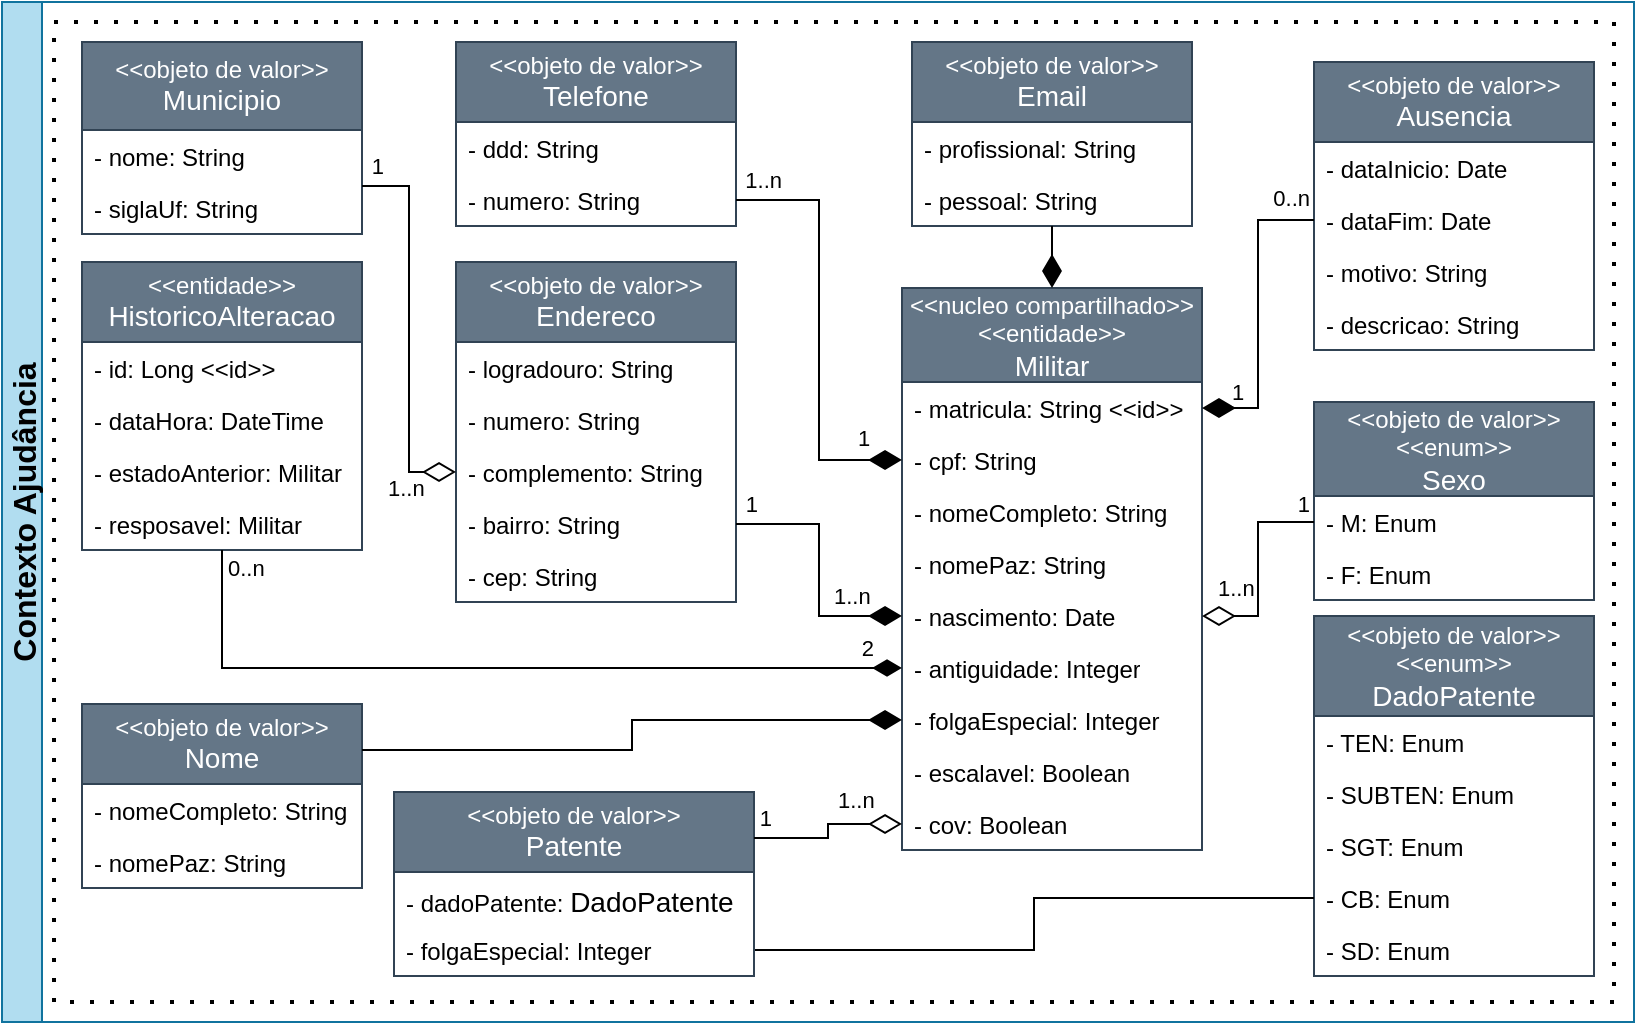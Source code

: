 <mxfile version="26.1.0">
  <diagram name="Página-1" id="ZhjFYDg4kDw-2ScRDYlZ">
    <mxGraphModel dx="1114" dy="566" grid="1" gridSize="10" guides="1" tooltips="1" connect="1" arrows="1" fold="1" page="1" pageScale="1" pageWidth="827" pageHeight="1169" math="0" shadow="0">
      <root>
        <mxCell id="0" />
        <mxCell id="1" parent="0" />
        <mxCell id="jXGBZtoQWdus-dMjmi3M-1" value="" style="rounded=0;whiteSpace=wrap;html=1;dashed=1;dashPattern=1 4;strokeWidth=2;fillColor=none;" parent="1" vertex="1">
          <mxGeometry x="30" y="40" width="780" height="490" as="geometry" />
        </mxCell>
        <mxCell id="f660KYOJlbldad9Sg0Wb-1" value="&amp;lt;&amp;lt;objeto de valor&amp;gt;&amp;gt;&lt;br&gt;&lt;font style=&quot;font-size: 14px;&quot;&gt;Telefone&lt;/font&gt;" style="swimlane;fontStyle=0;childLayout=stackLayout;horizontal=1;startSize=40;fillColor=#647687;horizontalStack=0;resizeParent=1;resizeParentMax=0;resizeLast=0;collapsible=1;marginBottom=0;whiteSpace=wrap;html=1;fontColor=light-dark(#FFFFFF,#FFFFFF);strokeColor=#314354;" parent="1" vertex="1">
          <mxGeometry x="231" y="50" width="140" height="92" as="geometry" />
        </mxCell>
        <mxCell id="f660KYOJlbldad9Sg0Wb-2" value="- ddd: String" style="text;strokeColor=none;fillColor=none;align=left;verticalAlign=top;spacingLeft=4;spacingRight=4;overflow=hidden;rotatable=0;points=[[0,0.5],[1,0.5]];portConstraint=eastwest;whiteSpace=wrap;html=1;" parent="f660KYOJlbldad9Sg0Wb-1" vertex="1">
          <mxGeometry y="40" width="140" height="26" as="geometry" />
        </mxCell>
        <mxCell id="f660KYOJlbldad9Sg0Wb-3" value="- numero: String" style="text;strokeColor=none;fillColor=none;align=left;verticalAlign=top;spacingLeft=4;spacingRight=4;overflow=hidden;rotatable=0;points=[[0,0.5],[1,0.5]];portConstraint=eastwest;whiteSpace=wrap;html=1;" parent="f660KYOJlbldad9Sg0Wb-1" vertex="1">
          <mxGeometry y="66" width="140" height="26" as="geometry" />
        </mxCell>
        <mxCell id="f660KYOJlbldad9Sg0Wb-4" value="&lt;font style=&quot;font-size: 14px;&quot;&gt;&lt;div style=&quot;font-size: 12px;&quot;&gt;&amp;lt;&amp;lt;objeto de valor&amp;gt;&amp;gt;&lt;/div&gt;Ausencia&lt;/font&gt;" style="swimlane;fontStyle=0;childLayout=stackLayout;horizontal=1;startSize=40;fillColor=#647687;horizontalStack=0;resizeParent=1;resizeParentMax=0;resizeLast=0;collapsible=1;marginBottom=0;whiteSpace=wrap;html=1;fontColor=light-dark(#FFFFFF,#FFFFFF);strokeColor=#314354;" parent="1" vertex="1">
          <mxGeometry x="660" y="60" width="140" height="144" as="geometry">
            <mxRectangle x="50" y="430" width="90" height="30" as="alternateBounds" />
          </mxGeometry>
        </mxCell>
        <mxCell id="f660KYOJlbldad9Sg0Wb-6" value="- dataInicio: Date" style="text;strokeColor=none;fillColor=none;align=left;verticalAlign=top;spacingLeft=4;spacingRight=4;overflow=hidden;rotatable=0;points=[[0,0.5],[1,0.5]];portConstraint=eastwest;whiteSpace=wrap;html=1;" parent="f660KYOJlbldad9Sg0Wb-4" vertex="1">
          <mxGeometry y="40" width="140" height="26" as="geometry" />
        </mxCell>
        <mxCell id="f660KYOJlbldad9Sg0Wb-7" value="- dataFim: Date" style="text;strokeColor=none;fillColor=none;align=left;verticalAlign=top;spacingLeft=4;spacingRight=4;overflow=hidden;rotatable=0;points=[[0,0.5],[1,0.5]];portConstraint=eastwest;whiteSpace=wrap;html=1;" parent="f660KYOJlbldad9Sg0Wb-4" vertex="1">
          <mxGeometry y="66" width="140" height="26" as="geometry" />
        </mxCell>
        <mxCell id="f660KYOJlbldad9Sg0Wb-8" value="- motivo: String" style="text;strokeColor=none;fillColor=none;align=left;verticalAlign=top;spacingLeft=4;spacingRight=4;overflow=hidden;rotatable=0;points=[[0,0.5],[1,0.5]];portConstraint=eastwest;whiteSpace=wrap;html=1;" parent="f660KYOJlbldad9Sg0Wb-4" vertex="1">
          <mxGeometry y="92" width="140" height="26" as="geometry" />
        </mxCell>
        <mxCell id="f660KYOJlbldad9Sg0Wb-9" value="- descricao: String" style="text;strokeColor=none;fillColor=none;align=left;verticalAlign=top;spacingLeft=4;spacingRight=4;overflow=hidden;rotatable=0;points=[[0,0.5],[1,0.5]];portConstraint=eastwest;whiteSpace=wrap;html=1;" parent="f660KYOJlbldad9Sg0Wb-4" vertex="1">
          <mxGeometry y="118" width="140" height="26" as="geometry" />
        </mxCell>
        <mxCell id="f660KYOJlbldad9Sg0Wb-10" value="&amp;lt;&amp;lt;objeto de valor&amp;gt;&amp;gt;&lt;br&gt;&lt;font style=&quot;font-size: 14px;&quot;&gt;Endereco&lt;/font&gt;" style="swimlane;fontStyle=0;childLayout=stackLayout;horizontal=1;startSize=40;fillColor=#647687;horizontalStack=0;resizeParent=1;resizeParentMax=0;resizeLast=0;collapsible=1;marginBottom=0;whiteSpace=wrap;html=1;fontColor=light-dark(#FFFFFF,#FFFFFF);strokeColor=#314354;" parent="1" vertex="1">
          <mxGeometry x="231" y="160" width="140" height="170" as="geometry" />
        </mxCell>
        <mxCell id="f660KYOJlbldad9Sg0Wb-11" value="- logradouro: String" style="text;strokeColor=none;fillColor=none;align=left;verticalAlign=top;spacingLeft=4;spacingRight=4;overflow=hidden;rotatable=0;points=[[0,0.5],[1,0.5]];portConstraint=eastwest;whiteSpace=wrap;html=1;" parent="f660KYOJlbldad9Sg0Wb-10" vertex="1">
          <mxGeometry y="40" width="140" height="26" as="geometry" />
        </mxCell>
        <mxCell id="f660KYOJlbldad9Sg0Wb-12" value="- numero: String" style="text;strokeColor=none;fillColor=none;align=left;verticalAlign=top;spacingLeft=4;spacingRight=4;overflow=hidden;rotatable=0;points=[[0,0.5],[1,0.5]];portConstraint=eastwest;whiteSpace=wrap;html=1;" parent="f660KYOJlbldad9Sg0Wb-10" vertex="1">
          <mxGeometry y="66" width="140" height="26" as="geometry" />
        </mxCell>
        <mxCell id="f660KYOJlbldad9Sg0Wb-13" value="- complemento: String" style="text;strokeColor=none;fillColor=none;align=left;verticalAlign=top;spacingLeft=4;spacingRight=4;overflow=hidden;rotatable=0;points=[[0,0.5],[1,0.5]];portConstraint=eastwest;whiteSpace=wrap;html=1;" parent="f660KYOJlbldad9Sg0Wb-10" vertex="1">
          <mxGeometry y="92" width="140" height="26" as="geometry" />
        </mxCell>
        <mxCell id="f660KYOJlbldad9Sg0Wb-14" value="- bairro: String" style="text;strokeColor=none;fillColor=none;align=left;verticalAlign=top;spacingLeft=4;spacingRight=4;overflow=hidden;rotatable=0;points=[[0,0.5],[1,0.5]];portConstraint=eastwest;whiteSpace=wrap;html=1;" parent="f660KYOJlbldad9Sg0Wb-10" vertex="1">
          <mxGeometry y="118" width="140" height="26" as="geometry" />
        </mxCell>
        <mxCell id="f660KYOJlbldad9Sg0Wb-15" value="- cep: String" style="text;strokeColor=none;fillColor=none;align=left;verticalAlign=top;spacingLeft=4;spacingRight=4;overflow=hidden;rotatable=0;points=[[0,0.5],[1,0.5]];portConstraint=eastwest;whiteSpace=wrap;html=1;" parent="f660KYOJlbldad9Sg0Wb-10" vertex="1">
          <mxGeometry y="144" width="140" height="26" as="geometry" />
        </mxCell>
        <mxCell id="f660KYOJlbldad9Sg0Wb-16" value="&lt;div&gt;&lt;div&gt;&lt;div&gt;&amp;lt;&amp;lt;nucleo compartilhado&amp;gt;&amp;gt;&lt;/div&gt;&lt;/div&gt;&lt;/div&gt;&lt;div&gt;&amp;lt;&amp;lt;entidade&amp;gt;&amp;gt;&lt;/div&gt;&lt;div&gt;&lt;font style=&quot;font-size: 14px;&quot;&gt;Militar&lt;/font&gt;&lt;/div&gt;" style="swimlane;fontStyle=0;childLayout=stackLayout;horizontal=1;startSize=47;fillColor=#647687;horizontalStack=0;resizeParent=1;resizeParentMax=0;resizeLast=0;collapsible=1;marginBottom=0;whiteSpace=wrap;html=1;fontColor=light-dark(#FFFFFF,#FFFFFF);strokeColor=#314354;" parent="1" vertex="1">
          <mxGeometry x="454" y="173" width="150" height="281" as="geometry" />
        </mxCell>
        <mxCell id="f660KYOJlbldad9Sg0Wb-17" value="- matricula: String &amp;lt;&amp;lt;id&amp;gt;&amp;gt;" style="text;strokeColor=none;fillColor=none;align=left;verticalAlign=top;spacingLeft=4;spacingRight=4;overflow=hidden;rotatable=0;points=[[0,0.5],[1,0.5]];portConstraint=eastwest;whiteSpace=wrap;html=1;" parent="f660KYOJlbldad9Sg0Wb-16" vertex="1">
          <mxGeometry y="47" width="150" height="26" as="geometry" />
        </mxCell>
        <mxCell id="rbn2o9lMwaBEU-AvWfOB-3" value="- cpf: String" style="text;strokeColor=none;fillColor=none;align=left;verticalAlign=top;spacingLeft=4;spacingRight=4;overflow=hidden;rotatable=0;points=[[0,0.5],[1,0.5]];portConstraint=eastwest;whiteSpace=wrap;html=1;" parent="f660KYOJlbldad9Sg0Wb-16" vertex="1">
          <mxGeometry y="73" width="150" height="26" as="geometry" />
        </mxCell>
        <mxCell id="f660KYOJlbldad9Sg0Wb-18" value="- nomeCompleto: String" style="text;strokeColor=none;fillColor=none;align=left;verticalAlign=top;spacingLeft=4;spacingRight=4;overflow=hidden;rotatable=0;points=[[0,0.5],[1,0.5]];portConstraint=eastwest;whiteSpace=wrap;html=1;" parent="f660KYOJlbldad9Sg0Wb-16" vertex="1">
          <mxGeometry y="99" width="150" height="26" as="geometry" />
        </mxCell>
        <mxCell id="rbn2o9lMwaBEU-AvWfOB-2" value="- nomePaz: String" style="text;strokeColor=none;fillColor=none;align=left;verticalAlign=top;spacingLeft=4;spacingRight=4;overflow=hidden;rotatable=0;points=[[0,0.5],[1,0.5]];portConstraint=eastwest;whiteSpace=wrap;html=1;" parent="f660KYOJlbldad9Sg0Wb-16" vertex="1">
          <mxGeometry y="125" width="150" height="26" as="geometry" />
        </mxCell>
        <mxCell id="f660KYOJlbldad9Sg0Wb-19" value="- nascimento: Date" style="text;strokeColor=none;fillColor=none;align=left;verticalAlign=top;spacingLeft=4;spacingRight=4;overflow=hidden;rotatable=0;points=[[0,0.5],[1,0.5]];portConstraint=eastwest;whiteSpace=wrap;html=1;" parent="f660KYOJlbldad9Sg0Wb-16" vertex="1">
          <mxGeometry y="151" width="150" height="26" as="geometry" />
        </mxCell>
        <mxCell id="f660KYOJlbldad9Sg0Wb-20" value="- antiguidade: Integer" style="text;strokeColor=none;fillColor=none;align=left;verticalAlign=top;spacingLeft=4;spacingRight=4;overflow=hidden;rotatable=0;points=[[0,0.5],[1,0.5]];portConstraint=eastwest;whiteSpace=wrap;html=1;" parent="f660KYOJlbldad9Sg0Wb-16" vertex="1">
          <mxGeometry y="177" width="150" height="26" as="geometry" />
        </mxCell>
        <mxCell id="f660KYOJlbldad9Sg0Wb-21" value="- folgaEspecial: Integer" style="text;strokeColor=none;fillColor=none;align=left;verticalAlign=top;spacingLeft=4;spacingRight=4;overflow=hidden;rotatable=0;points=[[0,0.5],[1,0.5]];portConstraint=eastwest;whiteSpace=wrap;html=1;" parent="f660KYOJlbldad9Sg0Wb-16" vertex="1">
          <mxGeometry y="203" width="150" height="26" as="geometry" />
        </mxCell>
        <mxCell id="f660KYOJlbldad9Sg0Wb-22" value="- escalavel: Boolean" style="text;strokeColor=none;fillColor=none;align=left;verticalAlign=top;spacingLeft=4;spacingRight=4;overflow=hidden;rotatable=0;points=[[0,0.5],[1,0.5]];portConstraint=eastwest;whiteSpace=wrap;html=1;" parent="f660KYOJlbldad9Sg0Wb-16" vertex="1">
          <mxGeometry y="229" width="150" height="26" as="geometry" />
        </mxCell>
        <mxCell id="f660KYOJlbldad9Sg0Wb-23" value="- cov: Boolean" style="text;strokeColor=none;fillColor=none;align=left;verticalAlign=top;spacingLeft=4;spacingRight=4;overflow=hidden;rotatable=0;points=[[0,0.5],[1,0.5]];portConstraint=eastwest;whiteSpace=wrap;html=1;" parent="f660KYOJlbldad9Sg0Wb-16" vertex="1">
          <mxGeometry y="255" width="150" height="26" as="geometry" />
        </mxCell>
        <mxCell id="f660KYOJlbldad9Sg0Wb-24" value="" style="endArrow=none;html=1;endSize=12;startArrow=diamondThin;startSize=14;startFill=1;edgeStyle=orthogonalEdgeStyle;rounded=0;exitX=1;exitY=0.5;exitDx=0;exitDy=0;entryX=0;entryY=0.5;entryDx=0;entryDy=0;" parent="1" source="f660KYOJlbldad9Sg0Wb-17" target="f660KYOJlbldad9Sg0Wb-7" edge="1">
          <mxGeometry relative="1" as="geometry">
            <mxPoint x="605" y="360" as="sourcePoint" />
            <mxPoint x="451" y="526" as="targetPoint" />
          </mxGeometry>
        </mxCell>
        <mxCell id="f660KYOJlbldad9Sg0Wb-25" value="1" style="edgeLabel;resizable=0;html=1;align=left;verticalAlign=top;" parent="f660KYOJlbldad9Sg0Wb-24" connectable="0" vertex="1">
          <mxGeometry x="-1" relative="1" as="geometry">
            <mxPoint x="13" y="-21" as="offset" />
          </mxGeometry>
        </mxCell>
        <mxCell id="f660KYOJlbldad9Sg0Wb-26" value="&lt;div&gt;0..n&lt;/div&gt;" style="edgeLabel;resizable=0;html=1;align=right;verticalAlign=top;" parent="f660KYOJlbldad9Sg0Wb-24" connectable="0" vertex="1">
          <mxGeometry x="1" relative="1" as="geometry">
            <mxPoint x="-2" y="-24" as="offset" />
          </mxGeometry>
        </mxCell>
        <mxCell id="f660KYOJlbldad9Sg0Wb-27" value="" style="endArrow=none;html=1;endSize=12;startArrow=diamondThin;startSize=14;startFill=1;edgeStyle=orthogonalEdgeStyle;rounded=0;exitX=0;exitY=0.5;exitDx=0;exitDy=0;entryX=1;entryY=0.5;entryDx=0;entryDy=0;" parent="1" source="f660KYOJlbldad9Sg0Wb-19" target="f660KYOJlbldad9Sg0Wb-14" edge="1">
          <mxGeometry relative="1" as="geometry">
            <mxPoint x="465" y="263" as="sourcePoint" />
            <mxPoint x="381" y="465" as="targetPoint" />
          </mxGeometry>
        </mxCell>
        <mxCell id="f660KYOJlbldad9Sg0Wb-28" value="1..n" style="edgeLabel;resizable=0;html=1;align=left;verticalAlign=top;" parent="f660KYOJlbldad9Sg0Wb-27" connectable="0" vertex="1">
          <mxGeometry x="-1" relative="1" as="geometry">
            <mxPoint x="-36" y="-23" as="offset" />
          </mxGeometry>
        </mxCell>
        <mxCell id="f660KYOJlbldad9Sg0Wb-29" value="1" style="edgeLabel;resizable=0;html=1;align=right;verticalAlign=top;" parent="f660KYOJlbldad9Sg0Wb-27" connectable="0" vertex="1">
          <mxGeometry x="1" relative="1" as="geometry">
            <mxPoint x="11" y="-23" as="offset" />
          </mxGeometry>
        </mxCell>
        <mxCell id="f660KYOJlbldad9Sg0Wb-30" value="&amp;lt;&amp;lt;objeto de valor&amp;gt;&amp;gt;&lt;br&gt;&lt;font style=&quot;font-size: 14px;&quot;&gt;Email&lt;/font&gt;" style="swimlane;fontStyle=0;childLayout=stackLayout;horizontal=1;startSize=40;fillColor=#647687;horizontalStack=0;resizeParent=1;resizeParentMax=0;resizeLast=0;collapsible=1;marginBottom=0;whiteSpace=wrap;html=1;fontColor=light-dark(#FFFFFF,#FFFFFF);strokeColor=#314354;" parent="1" vertex="1">
          <mxGeometry x="459" y="50" width="140" height="92" as="geometry">
            <mxRectangle x="344" y="100" width="70" height="30" as="alternateBounds" />
          </mxGeometry>
        </mxCell>
        <mxCell id="f660KYOJlbldad9Sg0Wb-31" value="- profissional: String" style="text;strokeColor=none;fillColor=none;align=left;verticalAlign=top;spacingLeft=4;spacingRight=4;overflow=hidden;rotatable=0;points=[[0,0.5],[1,0.5]];portConstraint=eastwest;whiteSpace=wrap;html=1;" parent="f660KYOJlbldad9Sg0Wb-30" vertex="1">
          <mxGeometry y="40" width="140" height="26" as="geometry" />
        </mxCell>
        <mxCell id="_dB2QNZg6UTy461YNnVb-2" value="- pessoal: String" style="text;strokeColor=none;fillColor=none;align=left;verticalAlign=top;spacingLeft=4;spacingRight=4;overflow=hidden;rotatable=0;points=[[0,0.5],[1,0.5]];portConstraint=eastwest;whiteSpace=wrap;html=1;" parent="f660KYOJlbldad9Sg0Wb-30" vertex="1">
          <mxGeometry y="66" width="140" height="26" as="geometry" />
        </mxCell>
        <mxCell id="f660KYOJlbldad9Sg0Wb-32" value="" style="endArrow=none;html=1;endSize=12;startArrow=diamondThin;startSize=14;startFill=1;edgeStyle=orthogonalEdgeStyle;rounded=0;exitX=0.5;exitY=0;exitDx=0;exitDy=0;entryX=0.5;entryY=1;entryDx=0;entryDy=0;" parent="1" source="f660KYOJlbldad9Sg0Wb-16" target="f660KYOJlbldad9Sg0Wb-30" edge="1">
          <mxGeometry relative="1" as="geometry">
            <mxPoint x="483" y="150" as="sourcePoint" />
            <mxPoint x="329" y="150" as="targetPoint" />
          </mxGeometry>
        </mxCell>
        <mxCell id="f660KYOJlbldad9Sg0Wb-35" value="" style="endArrow=none;html=1;endSize=12;startArrow=diamondThin;startSize=14;startFill=1;edgeStyle=orthogonalEdgeStyle;rounded=0;exitX=0;exitY=0.5;exitDx=0;exitDy=0;entryX=1;entryY=0.5;entryDx=0;entryDy=0;" parent="1" source="rbn2o9lMwaBEU-AvWfOB-3" target="f660KYOJlbldad9Sg0Wb-3" edge="1">
          <mxGeometry relative="1" as="geometry">
            <mxPoint x="431" y="172" as="sourcePoint" />
            <mxPoint x="431" y="112" as="targetPoint" />
          </mxGeometry>
        </mxCell>
        <mxCell id="f660KYOJlbldad9Sg0Wb-36" value="1" style="edgeLabel;resizable=0;html=1;align=left;verticalAlign=top;" parent="f660KYOJlbldad9Sg0Wb-35" connectable="0" vertex="1">
          <mxGeometry x="-1" relative="1" as="geometry">
            <mxPoint x="-24" y="-24" as="offset" />
          </mxGeometry>
        </mxCell>
        <mxCell id="f660KYOJlbldad9Sg0Wb-37" value="&lt;div&gt;1..n&lt;/div&gt;" style="edgeLabel;resizable=0;html=1;align=right;verticalAlign=top;" parent="f660KYOJlbldad9Sg0Wb-35" connectable="0" vertex="1">
          <mxGeometry x="1" relative="1" as="geometry">
            <mxPoint x="23" y="-23" as="offset" />
          </mxGeometry>
        </mxCell>
        <mxCell id="f660KYOJlbldad9Sg0Wb-38" value="&amp;lt;&amp;lt;objeto de valor&amp;gt;&amp;gt;&lt;br&gt;&amp;lt;&amp;lt;enum&amp;gt;&amp;gt;&lt;br&gt;&lt;font style=&quot;font-size: 14px;&quot;&gt;DadoPatente&lt;/font&gt;" style="swimlane;fontStyle=0;childLayout=stackLayout;horizontal=1;startSize=50;fillColor=#647687;horizontalStack=0;resizeParent=1;resizeParentMax=0;resizeLast=0;collapsible=1;marginBottom=0;whiteSpace=wrap;html=1;fontColor=light-dark(#FFFFFF,#FFFFFF);strokeColor=#314354;" parent="1" vertex="1">
          <mxGeometry x="660" y="337" width="140" height="180" as="geometry">
            <mxRectangle x="50" y="430" width="90" height="30" as="alternateBounds" />
          </mxGeometry>
        </mxCell>
        <mxCell id="f660KYOJlbldad9Sg0Wb-39" value="- TEN: Enum" style="text;strokeColor=none;fillColor=none;align=left;verticalAlign=top;spacingLeft=4;spacingRight=4;overflow=hidden;rotatable=0;points=[[0,0.5],[1,0.5]];portConstraint=eastwest;whiteSpace=wrap;html=1;" parent="f660KYOJlbldad9Sg0Wb-38" vertex="1">
          <mxGeometry y="50" width="140" height="26" as="geometry" />
        </mxCell>
        <mxCell id="f660KYOJlbldad9Sg0Wb-40" value="- SUBTEN: Enum" style="text;strokeColor=none;fillColor=none;align=left;verticalAlign=top;spacingLeft=4;spacingRight=4;overflow=hidden;rotatable=0;points=[[0,0.5],[1,0.5]];portConstraint=eastwest;whiteSpace=wrap;html=1;" parent="f660KYOJlbldad9Sg0Wb-38" vertex="1">
          <mxGeometry y="76" width="140" height="26" as="geometry" />
        </mxCell>
        <mxCell id="f660KYOJlbldad9Sg0Wb-41" value="- SGT: Enum" style="text;strokeColor=none;fillColor=none;align=left;verticalAlign=top;spacingLeft=4;spacingRight=4;overflow=hidden;rotatable=0;points=[[0,0.5],[1,0.5]];portConstraint=eastwest;whiteSpace=wrap;html=1;" parent="f660KYOJlbldad9Sg0Wb-38" vertex="1">
          <mxGeometry y="102" width="140" height="26" as="geometry" />
        </mxCell>
        <mxCell id="f660KYOJlbldad9Sg0Wb-42" value="- CB: Enum" style="text;strokeColor=none;fillColor=none;align=left;verticalAlign=top;spacingLeft=4;spacingRight=4;overflow=hidden;rotatable=0;points=[[0,0.5],[1,0.5]];portConstraint=eastwest;whiteSpace=wrap;html=1;" parent="f660KYOJlbldad9Sg0Wb-38" vertex="1">
          <mxGeometry y="128" width="140" height="26" as="geometry" />
        </mxCell>
        <mxCell id="f660KYOJlbldad9Sg0Wb-43" value="- SD: Enum" style="text;strokeColor=none;fillColor=none;align=left;verticalAlign=top;spacingLeft=4;spacingRight=4;overflow=hidden;rotatable=0;points=[[0,0.5],[1,0.5]];portConstraint=eastwest;whiteSpace=wrap;html=1;" parent="f660KYOJlbldad9Sg0Wb-38" vertex="1">
          <mxGeometry y="154" width="140" height="26" as="geometry" />
        </mxCell>
        <mxCell id="f660KYOJlbldad9Sg0Wb-44" value="" style="endArrow=none;html=1;endSize=12;startArrow=none;startSize=14;startFill=0;edgeStyle=orthogonalEdgeStyle;rounded=0;exitX=1;exitY=0.5;exitDx=0;exitDy=0;entryX=0;entryY=0.5;entryDx=0;entryDy=0;" parent="1" source="MZrhfbRoSMRAZ4tl_g2h-7" target="f660KYOJlbldad9Sg0Wb-42" edge="1">
          <mxGeometry relative="1" as="geometry">
            <mxPoint x="785" y="360" as="sourcePoint" />
            <mxPoint x="691" y="360" as="targetPoint" />
            <Array as="points" />
          </mxGeometry>
        </mxCell>
        <mxCell id="f660KYOJlbldad9Sg0Wb-47" value="&amp;lt;&amp;lt;objeto de valor&amp;gt;&amp;gt;&lt;br&gt;&lt;font style=&quot;font-size: 14px;&quot;&gt;Municipio&lt;/font&gt;" style="swimlane;fontStyle=0;childLayout=stackLayout;horizontal=1;startSize=44;fillColor=#647687;horizontalStack=0;resizeParent=1;resizeParentMax=0;resizeLast=0;collapsible=1;marginBottom=0;whiteSpace=wrap;html=1;fontColor=light-dark(#FFFFFF,#FFFFFF);strokeColor=#314354;" parent="1" vertex="1">
          <mxGeometry x="44" y="50" width="140" height="96" as="geometry" />
        </mxCell>
        <mxCell id="_dB2QNZg6UTy461YNnVb-8" value="- nome: String" style="text;strokeColor=none;fillColor=none;align=left;verticalAlign=top;spacingLeft=4;spacingRight=4;overflow=hidden;rotatable=0;points=[[0,0.5],[1,0.5]];portConstraint=eastwest;whiteSpace=wrap;html=1;" parent="f660KYOJlbldad9Sg0Wb-47" vertex="1">
          <mxGeometry y="44" width="140" height="26" as="geometry" />
        </mxCell>
        <mxCell id="f660KYOJlbldad9Sg0Wb-48" value="- siglaUf: String" style="text;strokeColor=none;fillColor=none;align=left;verticalAlign=top;spacingLeft=4;spacingRight=4;overflow=hidden;rotatable=0;points=[[0,0.5],[1,0.5]];portConstraint=eastwest;whiteSpace=wrap;html=1;" parent="f660KYOJlbldad9Sg0Wb-47" vertex="1">
          <mxGeometry y="70" width="140" height="26" as="geometry" />
        </mxCell>
        <mxCell id="f660KYOJlbldad9Sg0Wb-54" value="" style="endArrow=none;html=1;endSize=12;startArrow=diamondThin;startSize=14;startFill=0;edgeStyle=orthogonalEdgeStyle;rounded=0;exitX=0;exitY=0.5;exitDx=0;exitDy=0;entryX=1;entryY=0.75;entryDx=0;entryDy=0;" parent="1" source="f660KYOJlbldad9Sg0Wb-13" target="f660KYOJlbldad9Sg0Wb-47" edge="1">
          <mxGeometry relative="1" as="geometry">
            <mxPoint x="475" y="297" as="sourcePoint" />
            <mxPoint x="381" y="287" as="targetPoint" />
          </mxGeometry>
        </mxCell>
        <mxCell id="f660KYOJlbldad9Sg0Wb-55" value="1..n" style="edgeLabel;resizable=0;html=1;align=left;verticalAlign=top;" parent="f660KYOJlbldad9Sg0Wb-54" connectable="0" vertex="1">
          <mxGeometry x="-1" relative="1" as="geometry">
            <mxPoint x="-36" y="-5" as="offset" />
          </mxGeometry>
        </mxCell>
        <mxCell id="f660KYOJlbldad9Sg0Wb-56" value="1" style="edgeLabel;resizable=0;html=1;align=right;verticalAlign=top;" parent="f660KYOJlbldad9Sg0Wb-54" connectable="0" vertex="1">
          <mxGeometry x="1" relative="1" as="geometry">
            <mxPoint x="11" y="-23" as="offset" />
          </mxGeometry>
        </mxCell>
        <mxCell id="f660KYOJlbldad9Sg0Wb-60" value="&amp;lt;&amp;lt;objeto de valor&amp;gt;&amp;gt;&lt;br&gt;&amp;lt;&amp;lt;enum&amp;gt;&amp;gt;&lt;br&gt;&lt;font style=&quot;font-size: 14px;&quot;&gt;Sexo&lt;/font&gt;" style="swimlane;fontStyle=0;childLayout=stackLayout;horizontal=1;startSize=47;fillColor=#647687;horizontalStack=0;resizeParent=1;resizeParentMax=0;resizeLast=0;collapsible=1;marginBottom=0;whiteSpace=wrap;html=1;fontColor=light-dark(#FFFFFF,#FFFFFF);strokeColor=#314354;" parent="1" vertex="1">
          <mxGeometry x="660" y="230" width="140" height="99" as="geometry" />
        </mxCell>
        <mxCell id="f660KYOJlbldad9Sg0Wb-61" value="&lt;div&gt;- M: Enum&lt;/div&gt;" style="text;strokeColor=none;fillColor=none;align=left;verticalAlign=top;spacingLeft=4;spacingRight=4;overflow=hidden;rotatable=0;points=[[0,0.5],[1,0.5]];portConstraint=eastwest;whiteSpace=wrap;html=1;" parent="f660KYOJlbldad9Sg0Wb-60" vertex="1">
          <mxGeometry y="47" width="140" height="26" as="geometry" />
        </mxCell>
        <mxCell id="f660KYOJlbldad9Sg0Wb-62" value="&lt;div&gt;- F: Enum&lt;/div&gt;" style="text;strokeColor=none;fillColor=none;align=left;verticalAlign=top;spacingLeft=4;spacingRight=4;overflow=hidden;rotatable=0;points=[[0,0.5],[1,0.5]];portConstraint=eastwest;whiteSpace=wrap;html=1;" parent="f660KYOJlbldad9Sg0Wb-60" vertex="1">
          <mxGeometry y="73" width="140" height="26" as="geometry" />
        </mxCell>
        <mxCell id="f660KYOJlbldad9Sg0Wb-63" value="" style="endArrow=none;html=1;endSize=12;startArrow=diamondThin;startSize=14;startFill=0;edgeStyle=orthogonalEdgeStyle;rounded=0;exitX=1;exitY=0.5;exitDx=0;exitDy=0;entryX=0;entryY=0.5;entryDx=0;entryDy=0;" parent="1" source="f660KYOJlbldad9Sg0Wb-19" target="f660KYOJlbldad9Sg0Wb-61" edge="1">
          <mxGeometry relative="1" as="geometry">
            <mxPoint x="545" y="414" as="sourcePoint" />
            <mxPoint x="545" y="476" as="targetPoint" />
          </mxGeometry>
        </mxCell>
        <mxCell id="f660KYOJlbldad9Sg0Wb-64" value="1..n" style="edgeLabel;resizable=0;html=1;align=left;verticalAlign=top;" parent="f660KYOJlbldad9Sg0Wb-63" connectable="0" vertex="1">
          <mxGeometry x="-1" relative="1" as="geometry">
            <mxPoint x="6" y="-27" as="offset" />
          </mxGeometry>
        </mxCell>
        <mxCell id="f660KYOJlbldad9Sg0Wb-65" value="1" style="edgeLabel;resizable=0;html=1;align=right;verticalAlign=top;" parent="f660KYOJlbldad9Sg0Wb-63" connectable="0" vertex="1">
          <mxGeometry x="1" relative="1" as="geometry">
            <mxPoint x="-2" y="-22" as="offset" />
          </mxGeometry>
        </mxCell>
        <mxCell id="f660KYOJlbldad9Sg0Wb-66" value="Contexto Ajudância" style="swimlane;startSize=20;horizontal=0;childLayout=treeLayout;horizontalTree=1;sortEdges=1;resizable=1;containerType=tree;fontSize=16;fillColor=light-dark(#B1DDF0,#003366);strokeColor=#10739e;" parent="1" vertex="1">
          <mxGeometry x="4" y="30" width="816" height="510" as="geometry">
            <mxRectangle x="4" y="30" width="40" height="130" as="alternateBounds" />
          </mxGeometry>
        </mxCell>
        <mxCell id="jXGBZtoQWdus-dMjmi3M-2" value="&lt;font style=&quot;font-size: 14px;&quot;&gt;&lt;div style=&quot;font-size: 12px;&quot;&gt;&amp;lt;&amp;lt;entidade&amp;gt;&amp;gt;&lt;/div&gt;HistoricoAlteracao&lt;/font&gt;" style="swimlane;fontStyle=0;childLayout=stackLayout;horizontal=1;startSize=40;fillColor=#647687;horizontalStack=0;resizeParent=1;resizeParentMax=0;resizeLast=0;collapsible=1;marginBottom=0;whiteSpace=wrap;html=1;fontColor=light-dark(#FFFFFF,#FFFFFF);strokeColor=#314354;" parent="1" vertex="1">
          <mxGeometry x="44" y="160" width="140" height="144" as="geometry">
            <mxRectangle x="50" y="430" width="90" height="30" as="alternateBounds" />
          </mxGeometry>
        </mxCell>
        <mxCell id="jXGBZtoQWdus-dMjmi3M-3" value="- id: Long &amp;lt;&amp;lt;id&amp;gt;&amp;gt;" style="text;strokeColor=none;fillColor=none;align=left;verticalAlign=top;spacingLeft=4;spacingRight=4;overflow=hidden;rotatable=0;points=[[0,0.5],[1,0.5]];portConstraint=eastwest;whiteSpace=wrap;html=1;" parent="jXGBZtoQWdus-dMjmi3M-2" vertex="1">
          <mxGeometry y="40" width="140" height="26" as="geometry" />
        </mxCell>
        <mxCell id="jXGBZtoQWdus-dMjmi3M-4" value="- dataHora: DateTime" style="text;strokeColor=none;fillColor=none;align=left;verticalAlign=top;spacingLeft=4;spacingRight=4;overflow=hidden;rotatable=0;points=[[0,0.5],[1,0.5]];portConstraint=eastwest;whiteSpace=wrap;html=1;" parent="jXGBZtoQWdus-dMjmi3M-2" vertex="1">
          <mxGeometry y="66" width="140" height="26" as="geometry" />
        </mxCell>
        <mxCell id="jXGBZtoQWdus-dMjmi3M-11" value="- estadoAnterior: Militar" style="text;strokeColor=none;fillColor=none;align=left;verticalAlign=top;spacingLeft=4;spacingRight=4;overflow=hidden;rotatable=0;points=[[0,0.5],[1,0.5]];portConstraint=eastwest;whiteSpace=wrap;html=1;" parent="jXGBZtoQWdus-dMjmi3M-2" vertex="1">
          <mxGeometry y="92" width="140" height="26" as="geometry" />
        </mxCell>
        <mxCell id="jXGBZtoQWdus-dMjmi3M-6" value="- resposavel: Militar" style="text;strokeColor=none;fillColor=none;align=left;verticalAlign=top;spacingLeft=4;spacingRight=4;overflow=hidden;rotatable=0;points=[[0,0.5],[1,0.5]];portConstraint=eastwest;whiteSpace=wrap;html=1;" parent="jXGBZtoQWdus-dMjmi3M-2" vertex="1">
          <mxGeometry y="118" width="140" height="26" as="geometry" />
        </mxCell>
        <mxCell id="jXGBZtoQWdus-dMjmi3M-7" value="" style="endArrow=diamondThin;html=1;endSize=12;startArrow=none;startSize=14;startFill=0;edgeStyle=orthogonalEdgeStyle;rounded=0;entryX=0;entryY=0.5;entryDx=0;entryDy=0;endFill=1;" parent="1" source="jXGBZtoQWdus-dMjmi3M-2" target="f660KYOJlbldad9Sg0Wb-20" edge="1">
          <mxGeometry relative="1" as="geometry">
            <mxPoint x="124" y="360" as="sourcePoint" />
            <mxPoint x="124" y="240" as="targetPoint" />
          </mxGeometry>
        </mxCell>
        <mxCell id="jXGBZtoQWdus-dMjmi3M-8" value="0..n" style="edgeLabel;resizable=0;html=1;align=left;verticalAlign=top;" parent="jXGBZtoQWdus-dMjmi3M-7" connectable="0" vertex="1">
          <mxGeometry x="-1" relative="1" as="geometry">
            <mxPoint x="1" y="-4" as="offset" />
          </mxGeometry>
        </mxCell>
        <mxCell id="jXGBZtoQWdus-dMjmi3M-9" value="2" style="edgeLabel;resizable=0;html=1;align=right;verticalAlign=top;" parent="jXGBZtoQWdus-dMjmi3M-7" connectable="0" vertex="1">
          <mxGeometry x="1" relative="1" as="geometry">
            <mxPoint x="-14" y="-23" as="offset" />
          </mxGeometry>
        </mxCell>
        <mxCell id="_dB2QNZg6UTy461YNnVb-3" value="&amp;lt;&amp;lt;objeto de valor&amp;gt;&amp;gt;&lt;br&gt;&lt;font style=&quot;font-size: 14px;&quot;&gt;Nome&lt;/font&gt;" style="swimlane;fontStyle=0;childLayout=stackLayout;horizontal=1;startSize=40;fillColor=#647687;horizontalStack=0;resizeParent=1;resizeParentMax=0;resizeLast=0;collapsible=1;marginBottom=0;whiteSpace=wrap;html=1;fontColor=light-dark(#FFFFFF,#FFFFFF);strokeColor=#314354;" parent="1" vertex="1">
          <mxGeometry x="44" y="381" width="140" height="92" as="geometry">
            <mxRectangle x="344" y="100" width="70" height="30" as="alternateBounds" />
          </mxGeometry>
        </mxCell>
        <mxCell id="_dB2QNZg6UTy461YNnVb-4" value="- nomeCompleto: String" style="text;strokeColor=none;fillColor=none;align=left;verticalAlign=top;spacingLeft=4;spacingRight=4;overflow=hidden;rotatable=0;points=[[0,0.5],[1,0.5]];portConstraint=eastwest;whiteSpace=wrap;html=1;" parent="_dB2QNZg6UTy461YNnVb-3" vertex="1">
          <mxGeometry y="40" width="140" height="26" as="geometry" />
        </mxCell>
        <mxCell id="_dB2QNZg6UTy461YNnVb-5" value="- nomePaz: String" style="text;strokeColor=none;fillColor=none;align=left;verticalAlign=top;spacingLeft=4;spacingRight=4;overflow=hidden;rotatable=0;points=[[0,0.5],[1,0.5]];portConstraint=eastwest;whiteSpace=wrap;html=1;" parent="_dB2QNZg6UTy461YNnVb-3" vertex="1">
          <mxGeometry y="66" width="140" height="26" as="geometry" />
        </mxCell>
        <mxCell id="_dB2QNZg6UTy461YNnVb-7" value="" style="endArrow=none;html=1;endSize=12;startArrow=diamondThin;startSize=14;startFill=1;edgeStyle=orthogonalEdgeStyle;rounded=0;exitX=0;exitY=0.5;exitDx=0;exitDy=0;entryX=1;entryY=0.25;entryDx=0;entryDy=0;" parent="1" source="f660KYOJlbldad9Sg0Wb-21" target="_dB2QNZg6UTy461YNnVb-3" edge="1">
          <mxGeometry relative="1" as="geometry">
            <mxPoint x="539" y="183" as="sourcePoint" />
            <mxPoint x="539" y="152" as="targetPoint" />
          </mxGeometry>
        </mxCell>
        <mxCell id="MZrhfbRoSMRAZ4tl_g2h-1" value="&amp;lt;&amp;lt;objeto de valor&amp;gt;&amp;gt;&lt;br&gt;&lt;font style=&quot;font-size: 14px;&quot;&gt;Patente&lt;/font&gt;" style="swimlane;fontStyle=0;childLayout=stackLayout;horizontal=1;startSize=40;fillColor=#647687;horizontalStack=0;resizeParent=1;resizeParentMax=0;resizeLast=0;collapsible=1;marginBottom=0;whiteSpace=wrap;html=1;fontColor=light-dark(#FFFFFF,#FFFFFF);strokeColor=#314354;" parent="1" vertex="1">
          <mxGeometry x="200" y="425" width="180" height="92" as="geometry">
            <mxRectangle x="344" y="100" width="70" height="30" as="alternateBounds" />
          </mxGeometry>
        </mxCell>
        <mxCell id="MZrhfbRoSMRAZ4tl_g2h-2" value="- dadoPatente: &lt;font style=&quot;font-size: 14px;&quot;&gt;DadoPatente&lt;/font&gt;" style="text;strokeColor=none;fillColor=none;align=left;verticalAlign=top;spacingLeft=4;spacingRight=4;overflow=hidden;rotatable=0;points=[[0,0.5],[1,0.5]];portConstraint=eastwest;whiteSpace=wrap;html=1;" parent="MZrhfbRoSMRAZ4tl_g2h-1" vertex="1">
          <mxGeometry y="40" width="180" height="26" as="geometry" />
        </mxCell>
        <mxCell id="MZrhfbRoSMRAZ4tl_g2h-7" value="- folgaEspecial: Integer" style="text;strokeColor=none;fillColor=none;align=left;verticalAlign=top;spacingLeft=4;spacingRight=4;overflow=hidden;rotatable=0;points=[[0,0.5],[1,0.5]];portConstraint=eastwest;whiteSpace=wrap;html=1;" parent="MZrhfbRoSMRAZ4tl_g2h-1" vertex="1">
          <mxGeometry y="66" width="180" height="26" as="geometry" />
        </mxCell>
        <mxCell id="MZrhfbRoSMRAZ4tl_g2h-8" value="" style="endArrow=none;html=1;endSize=12;startArrow=diamondThin;startSize=14;startFill=0;edgeStyle=orthogonalEdgeStyle;rounded=0;exitX=0;exitY=0.5;exitDx=0;exitDy=0;entryX=1;entryY=0.25;entryDx=0;entryDy=0;" parent="1" source="f660KYOJlbldad9Sg0Wb-23" target="MZrhfbRoSMRAZ4tl_g2h-1" edge="1">
          <mxGeometry relative="1" as="geometry">
            <mxPoint x="350" y="576" as="sourcePoint" />
            <mxPoint x="630" y="550" as="targetPoint" />
            <Array as="points" />
          </mxGeometry>
        </mxCell>
        <mxCell id="MZrhfbRoSMRAZ4tl_g2h-9" value="1..n" style="edgeLabel;resizable=0;html=1;align=left;verticalAlign=top;" parent="MZrhfbRoSMRAZ4tl_g2h-8" connectable="0" vertex="1">
          <mxGeometry x="-1" relative="1" as="geometry">
            <mxPoint x="-34" y="-25" as="offset" />
          </mxGeometry>
        </mxCell>
        <mxCell id="MZrhfbRoSMRAZ4tl_g2h-10" value="1" style="edgeLabel;resizable=0;html=1;align=right;verticalAlign=top;" parent="MZrhfbRoSMRAZ4tl_g2h-8" connectable="0" vertex="1">
          <mxGeometry x="1" relative="1" as="geometry">
            <mxPoint x="9" y="-23" as="offset" />
          </mxGeometry>
        </mxCell>
      </root>
    </mxGraphModel>
  </diagram>
</mxfile>
